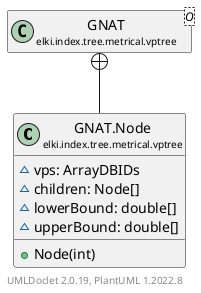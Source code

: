 @startuml
    remove .*\.(Instance|Par|Parameterizer|Factory)$
    set namespaceSeparator none
    hide empty fields
    hide empty methods

    class "<size:14>GNAT.Node\n<size:10>elki.index.tree.metrical.vptree" as elki.index.tree.metrical.vptree.GNAT.Node [[GNAT.Node.html]] {
        ~vps: ArrayDBIDs
        ~children: Node[]
        ~lowerBound: double[]
        ~upperBound: double[]
        +Node(int)
    }

    class "<size:14>GNAT\n<size:10>elki.index.tree.metrical.vptree" as elki.index.tree.metrical.vptree.GNAT<O> [[GNAT.html]]

    elki.index.tree.metrical.vptree.GNAT +-- elki.index.tree.metrical.vptree.GNAT.Node

    center footer UMLDoclet 2.0.19, PlantUML 1.2022.8
@enduml
